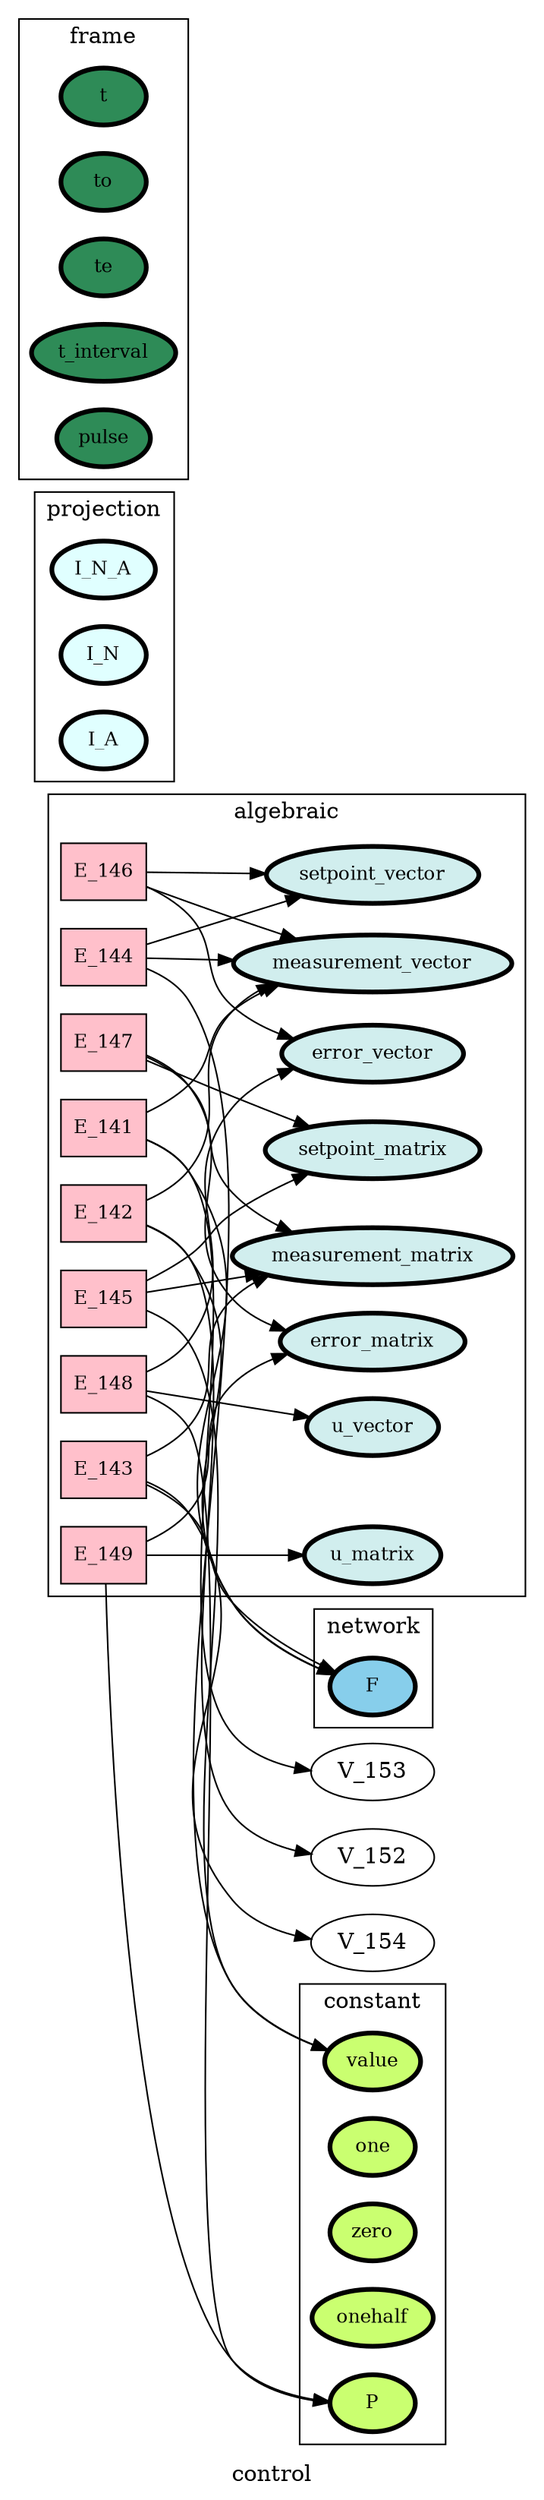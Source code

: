 digraph control {
label=control;
rankdir=LR;
subgraph cluster_control___dataFlow {
label=dataFlow;
rankdir=LR;
}

subgraph cluster_control___input {
label=input;
rankdir=LR;
}

subgraph cluster_control___output {
label=output;
rankdir=LR;
}

subgraph cluster_control___network {
label=network;
rankdir=LR;
V_10 [fillcolor=skyblue, fontsize=12, label=F, penwidth=3, style=filled];
}

subgraph cluster_control___projection {
label=projection;
rankdir=LR;
V_48 [fillcolor=lightcyan, fontsize=12, label=I_N_A, penwidth=3, style=filled];
V_96 [fillcolor=lightcyan, fontsize=12, label=I_N, penwidth=3, style=filled];
V_97 [fillcolor=lightcyan, fontsize=12, label=I_A, penwidth=3, style=filled];
}

subgraph cluster_control___localIndex {
label=localIndex;
rankdir=LR;
}

subgraph cluster_control___frame {
label=frame;
rankdir=LR;
V_4 [fillcolor=seagreen4, fontsize=12, label=t, penwidth=3, style=filled];
V_5 [fillcolor=seagreen4, fontsize=12, label=to, penwidth=3, style=filled];
V_6 [fillcolor=seagreen4, fontsize=12, label=te, penwidth=3, style=filled];
V_7 [fillcolor=seagreen4, fontsize=12, label=t_interval, penwidth=3, style=filled];
V_9 [fillcolor=seagreen4, fontsize=12, label=pulse, penwidth=3, style=filled];
}

subgraph cluster_control___state {
label=state;
rankdir=LR;
}

subgraph cluster_control___constant {
label=constant;
rankdir=LR;
V_1 [fillcolor=darkolivegreen1, fontsize=12, label=value, penwidth=3, style=filled];
V_2 [fillcolor=darkolivegreen1, fontsize=12, label=one, penwidth=3, style=filled];
V_3 [fillcolor=darkolivegreen1, fontsize=12, label=zero, penwidth=3, style=filled];
V_8 [fillcolor=darkolivegreen1, fontsize=12, label=onehalf, penwidth=3, style=filled];
V_159 [fillcolor=darkolivegreen1, fontsize=12, label=P, penwidth=3, style=filled];
}

subgraph cluster_control___diffState {
label=diffState;
rankdir=LR;
}

E_141 -> V_10  [splines=ortho];
E_141 -> V_153  [splines=ortho];
E_142 -> V_10  [splines=ortho];
E_142 -> V_152  [splines=ortho];
E_143 -> V_10  [splines=ortho];
E_143 -> V_154  [splines=ortho];
E_144 -> V_1  [splines=ortho];
E_144 -> V_155  [splines=ortho];
E_145 -> V_1  [splines=ortho];
E_145 -> V_156  [splines=ortho];
E_146 -> V_155  [splines=ortho];
E_146 -> V_157  [splines=ortho];
E_147 -> V_156  [splines=ortho];
E_147 -> V_158  [splines=ortho];
E_148 -> V_159  [splines=ortho];
E_148 -> V_160  [splines=ortho];
E_149 -> V_159  [splines=ortho];
E_149 -> V_161  [splines=ortho];
subgraph cluster_control___algebraic {
label=algebraic;
rankdir=LR;
V_155 [fillcolor=lightcyan2, fontsize=12, label=measurement_vector, penwidth=3, style=filled];
V_156 [fillcolor=lightcyan2, fontsize=12, label=measurement_matrix, penwidth=3, style=filled];
V_157 [fillcolor=lightcyan2, fontsize=12, label=setpoint_vector, penwidth=3, style=filled];
V_158 [fillcolor=lightcyan2, fontsize=12, label=setpoint_matrix, penwidth=3, style=filled];
V_160 [fillcolor=lightcyan2, fontsize=12, label=error_vector, penwidth=3, style=filled];
V_161 [fillcolor=lightcyan2, fontsize=12, label=error_matrix, penwidth=3, style=filled];
V_162 [fillcolor=lightcyan2, fontsize=12, label=u_vector, penwidth=3, style=filled];
V_163 [fillcolor=lightcyan2, fontsize=12, label=u_matrix, penwidth=3, style=filled];
E_141 [fillcolor=pink, fontsize=12, shape=box, style=filled];
E_141 -> V_155  [splines=ortho];
E_142 [fillcolor=pink, fontsize=12, shape=box, style=filled];
E_142 -> V_155  [splines=ortho];
E_143 [fillcolor=pink, fontsize=12, shape=box, style=filled];
E_143 -> V_156  [splines=ortho];
E_144 [fillcolor=pink, fontsize=12, shape=box, style=filled];
E_144 -> V_157  [splines=ortho];
E_145 [fillcolor=pink, fontsize=12, shape=box, style=filled];
E_145 -> V_158  [splines=ortho];
E_146 [fillcolor=pink, fontsize=12, shape=box, style=filled];
E_146 -> V_160  [splines=ortho];
E_147 [fillcolor=pink, fontsize=12, shape=box, style=filled];
E_147 -> V_161  [splines=ortho];
E_148 [fillcolor=pink, fontsize=12, shape=box, style=filled];
E_148 -> V_162  [splines=ortho];
E_149 [fillcolor=pink, fontsize=12, shape=box, style=filled];
E_149 -> V_163  [splines=ortho];
}

subgraph cluster_control___get {
label=get;
rankdir=LR;
}

}
